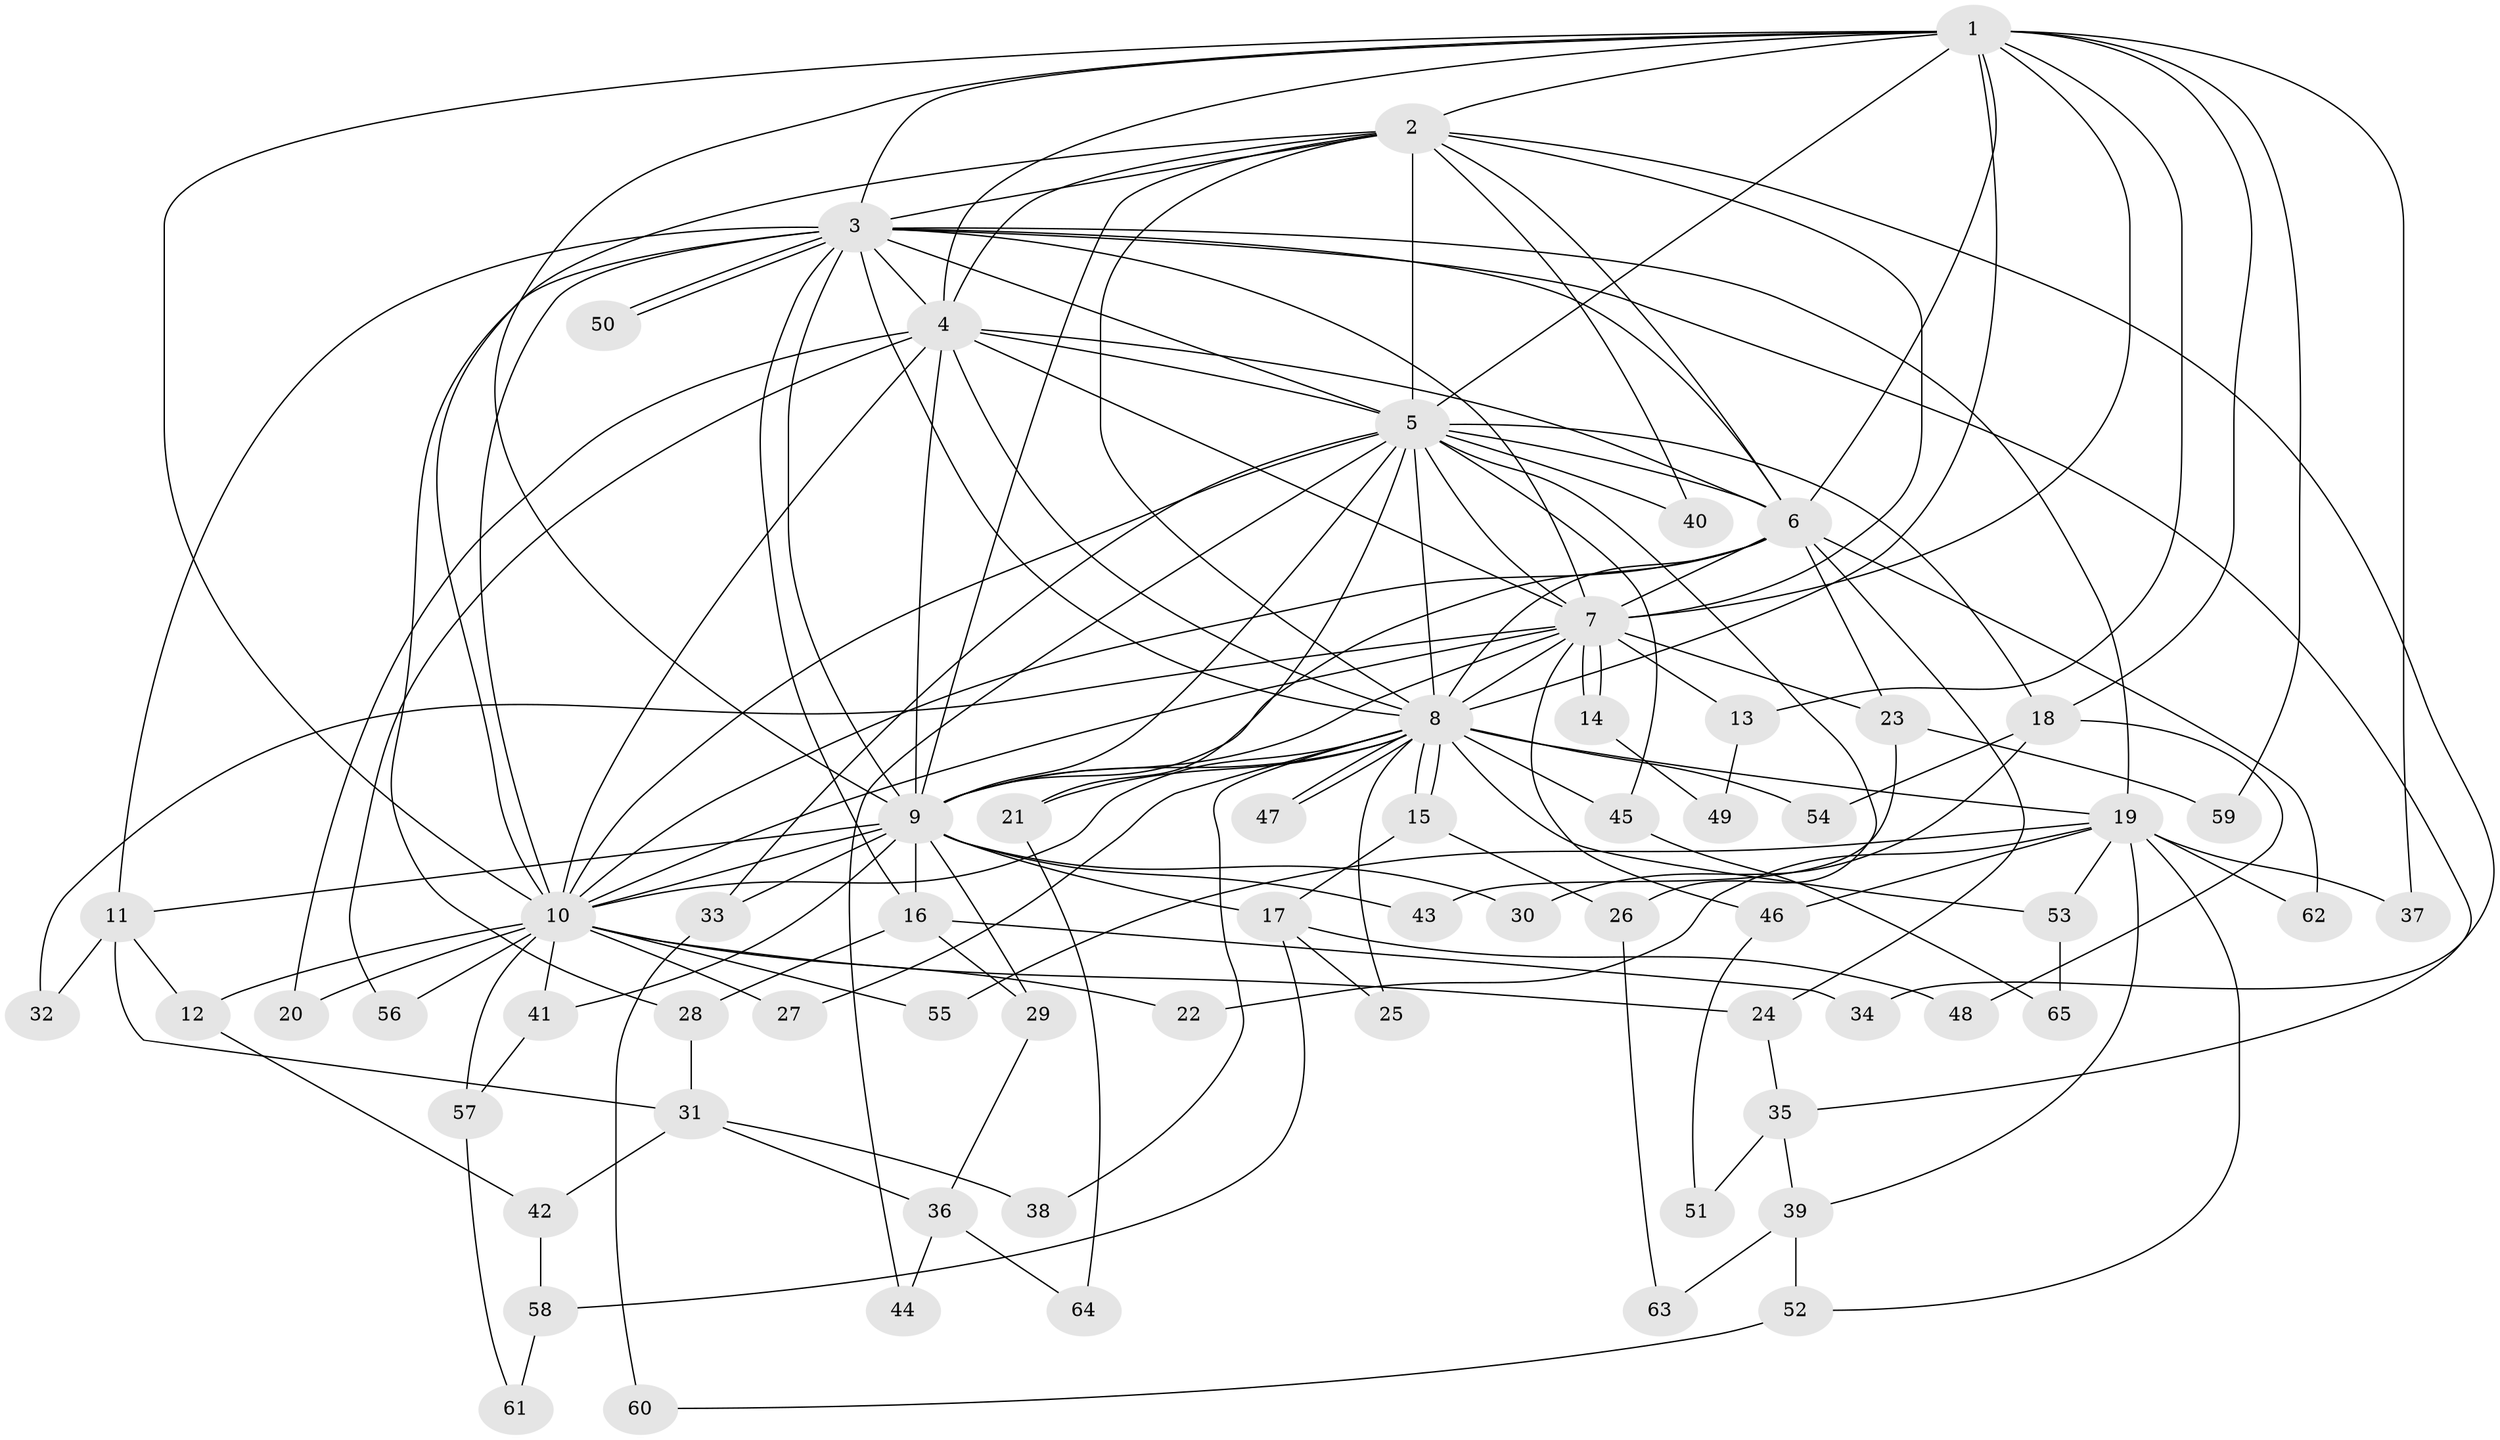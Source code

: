 // coarse degree distribution, {7: 0.03125, 11: 0.03125, 19: 0.03125, 2: 0.40625, 5: 0.0625, 1: 0.15625, 3: 0.1875, 4: 0.0625, 10: 0.03125}
// Generated by graph-tools (version 1.1) at 2025/48/03/04/25 21:48:05]
// undirected, 65 vertices, 155 edges
graph export_dot {
graph [start="1"]
  node [color=gray90,style=filled];
  1;
  2;
  3;
  4;
  5;
  6;
  7;
  8;
  9;
  10;
  11;
  12;
  13;
  14;
  15;
  16;
  17;
  18;
  19;
  20;
  21;
  22;
  23;
  24;
  25;
  26;
  27;
  28;
  29;
  30;
  31;
  32;
  33;
  34;
  35;
  36;
  37;
  38;
  39;
  40;
  41;
  42;
  43;
  44;
  45;
  46;
  47;
  48;
  49;
  50;
  51;
  52;
  53;
  54;
  55;
  56;
  57;
  58;
  59;
  60;
  61;
  62;
  63;
  64;
  65;
  1 -- 2;
  1 -- 3;
  1 -- 4;
  1 -- 5;
  1 -- 6;
  1 -- 7;
  1 -- 8;
  1 -- 9;
  1 -- 10;
  1 -- 13;
  1 -- 18;
  1 -- 37;
  1 -- 59;
  2 -- 3;
  2 -- 4;
  2 -- 5;
  2 -- 6;
  2 -- 7;
  2 -- 8;
  2 -- 9;
  2 -- 10;
  2 -- 34;
  2 -- 40;
  3 -- 4;
  3 -- 5;
  3 -- 6;
  3 -- 7;
  3 -- 8;
  3 -- 9;
  3 -- 10;
  3 -- 11;
  3 -- 16;
  3 -- 19;
  3 -- 28;
  3 -- 35;
  3 -- 50;
  3 -- 50;
  4 -- 5;
  4 -- 6;
  4 -- 7;
  4 -- 8;
  4 -- 9;
  4 -- 10;
  4 -- 20;
  4 -- 56;
  5 -- 6;
  5 -- 7;
  5 -- 8;
  5 -- 9;
  5 -- 10;
  5 -- 18;
  5 -- 21;
  5 -- 26;
  5 -- 33;
  5 -- 40;
  5 -- 44;
  5 -- 45;
  6 -- 7;
  6 -- 8;
  6 -- 9;
  6 -- 10;
  6 -- 23;
  6 -- 24;
  6 -- 62;
  7 -- 8;
  7 -- 9;
  7 -- 10;
  7 -- 13;
  7 -- 14;
  7 -- 14;
  7 -- 23;
  7 -- 32;
  7 -- 46;
  8 -- 9;
  8 -- 10;
  8 -- 15;
  8 -- 15;
  8 -- 19;
  8 -- 21;
  8 -- 25;
  8 -- 27;
  8 -- 38;
  8 -- 45;
  8 -- 47;
  8 -- 47;
  8 -- 53;
  8 -- 54;
  9 -- 10;
  9 -- 11;
  9 -- 16;
  9 -- 17;
  9 -- 29;
  9 -- 30;
  9 -- 33;
  9 -- 41;
  9 -- 43;
  10 -- 12;
  10 -- 20;
  10 -- 22;
  10 -- 24;
  10 -- 27;
  10 -- 41;
  10 -- 55;
  10 -- 56;
  10 -- 57;
  11 -- 12;
  11 -- 31;
  11 -- 32;
  12 -- 42;
  13 -- 49;
  14 -- 49;
  15 -- 17;
  15 -- 26;
  16 -- 28;
  16 -- 29;
  16 -- 34;
  17 -- 25;
  17 -- 48;
  17 -- 58;
  18 -- 30;
  18 -- 48;
  18 -- 54;
  19 -- 22;
  19 -- 37;
  19 -- 39;
  19 -- 46;
  19 -- 52;
  19 -- 53;
  19 -- 55;
  19 -- 62;
  21 -- 64;
  23 -- 43;
  23 -- 59;
  24 -- 35;
  26 -- 63;
  28 -- 31;
  29 -- 36;
  31 -- 36;
  31 -- 38;
  31 -- 42;
  33 -- 60;
  35 -- 39;
  35 -- 51;
  36 -- 44;
  36 -- 64;
  39 -- 52;
  39 -- 63;
  41 -- 57;
  42 -- 58;
  45 -- 65;
  46 -- 51;
  52 -- 60;
  53 -- 65;
  57 -- 61;
  58 -- 61;
}
